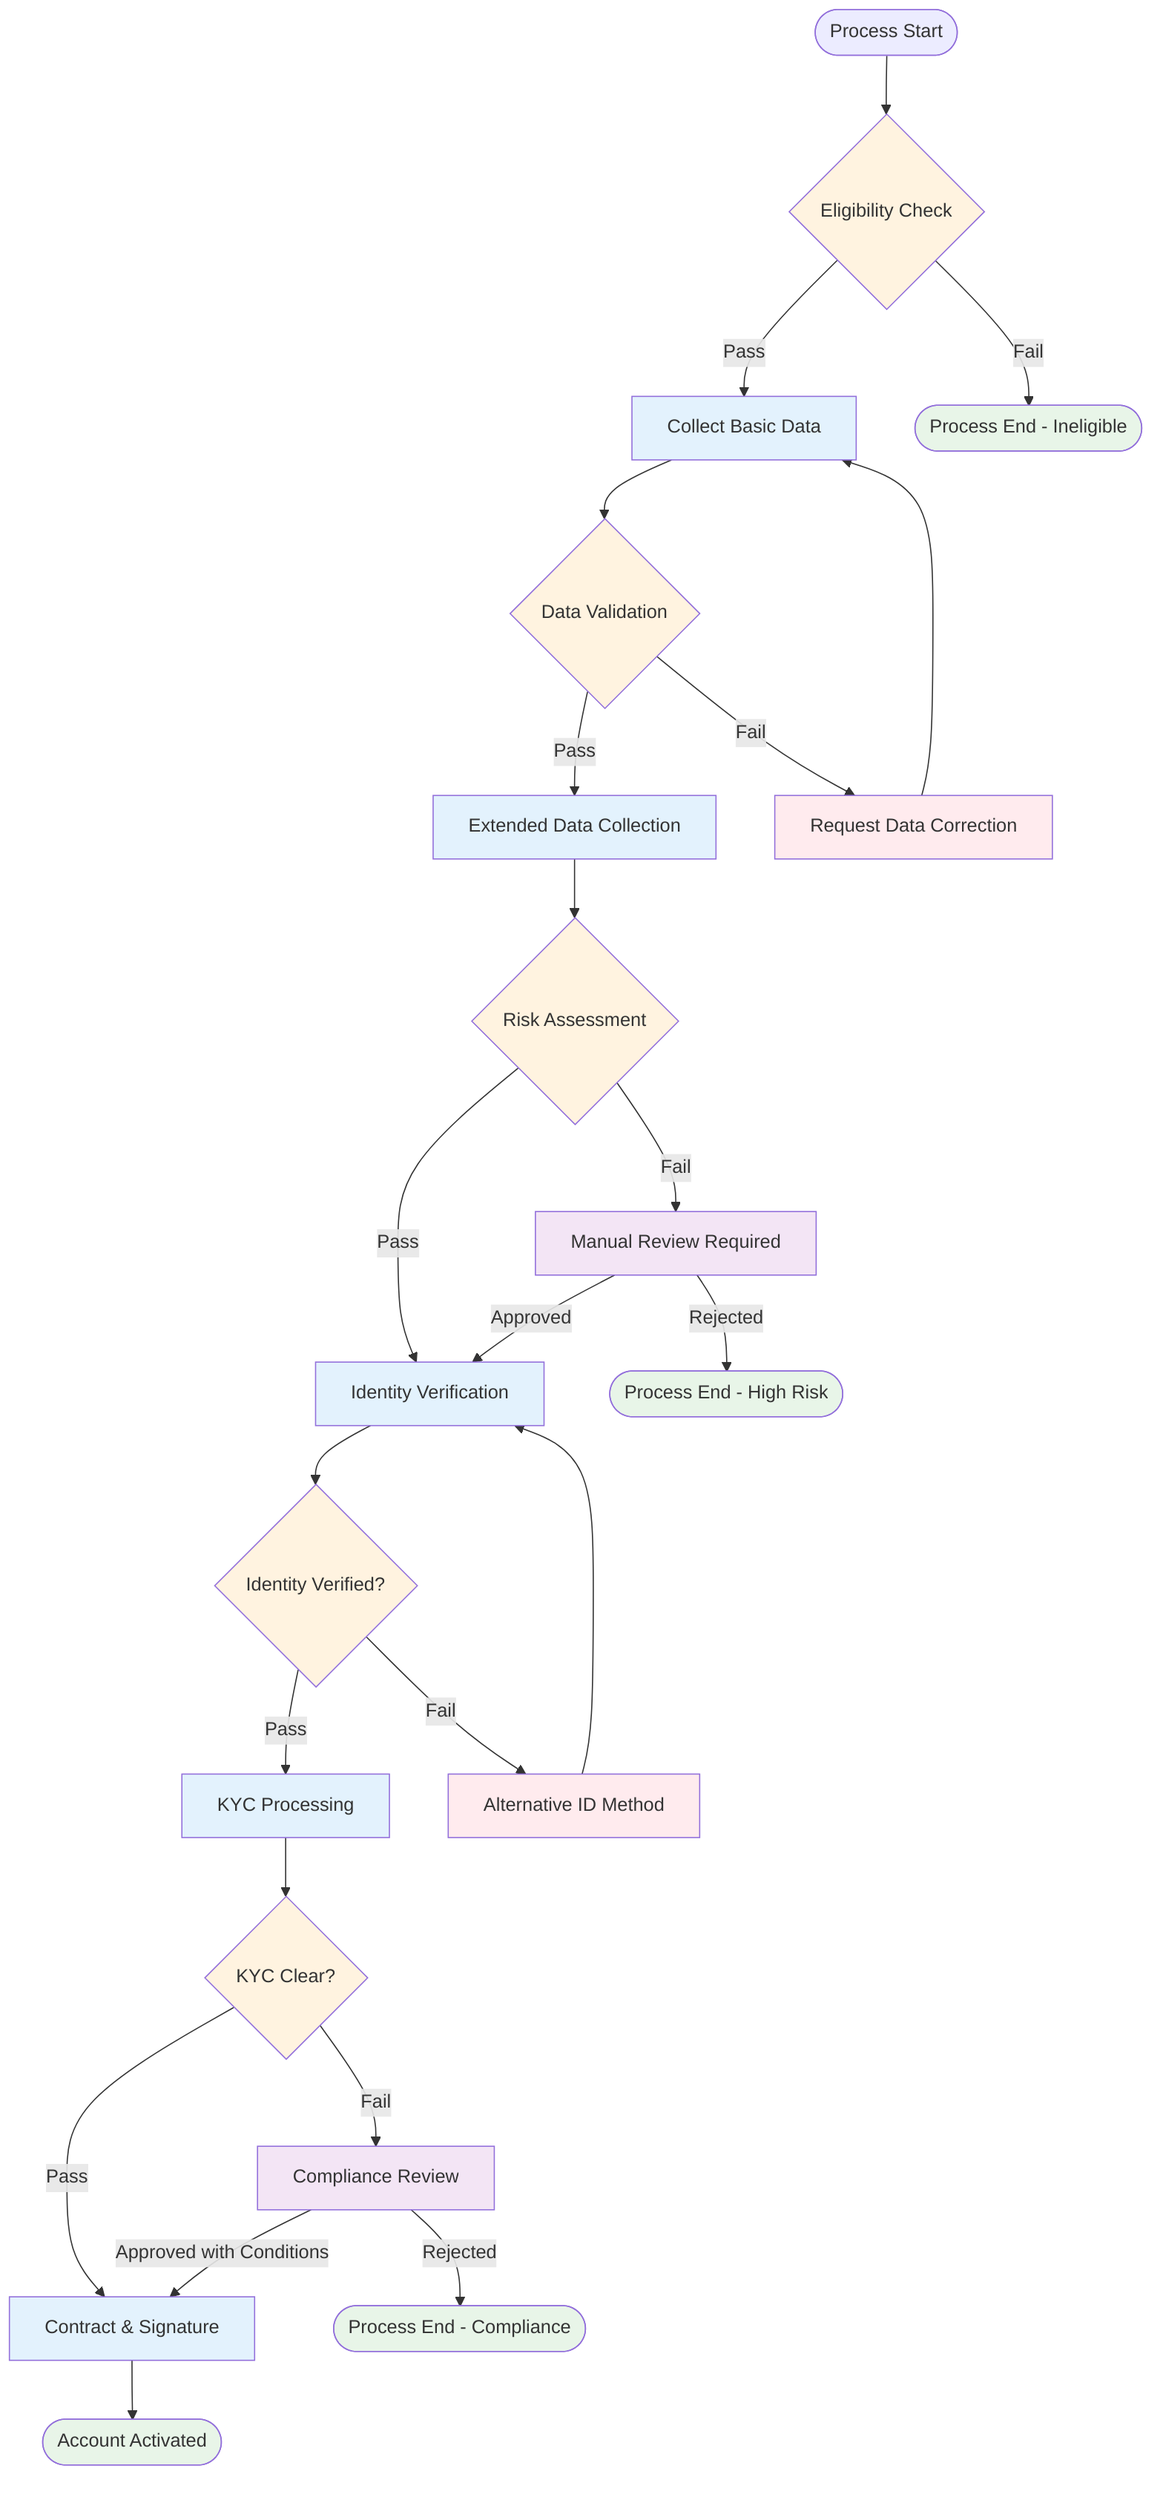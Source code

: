 flowchart TD
    Start([Process Start]) --> Check1{Eligibility Check}
    Check1 -->|Pass| Step3[Collect Basic Data]
    Check1 -->|Fail| End1([Process End - Ineligible])
    
    Step3 --> Check2{Data Validation}
    Check2 -->|Pass| Step5[Extended Data Collection]
    Check2 -->|Fail| Rollback1[Request Data Correction]
    Rollback1 --> Step3
    
    Step5 --> Check3{Risk Assessment}
    Check3 -->|Pass| Step6[Identity Verification]
    Check3 -->|Fail| Manual1[Manual Review Required]
    Manual1 -->|Approved| Step6
    Manual1 -->|Rejected| End2([Process End - High Risk])
    
    Step6 --> Check4{Identity Verified?}
    Check4 -->|Pass| Step7[KYC Processing]
    Check4 -->|Fail| Rollback2[Alternative ID Method]
    Rollback2 --> Step6
    
    Step7 --> Check5{KYC Clear?}
    Check5 -->|Pass| Step8[Contract & Signature]
    Check5 -->|Fail| Manual2[Compliance Review]
    Manual2 -->|Approved with Conditions| Step8
    Manual2 -->|Rejected| End3([Process End - Compliance])
    
    Step8 --> Success([Account Activated])
    
    classDef process fill:#e3f2fd
    classDef decision fill:#fff3e0
    classDef rollback fill:#ffebee
    classDef manual fill:#f3e5f5
    classDef endpoint fill:#e8f5e8
    
    class Step3,Step5,Step6,Step7,Step8 process
    class Check1,Check2,Check3,Check4,Check5 decision
    class Rollback1,Rollback2 rollback
    class Manual1,Manual2 manual
    class End1,End2,End3,Success endpoint